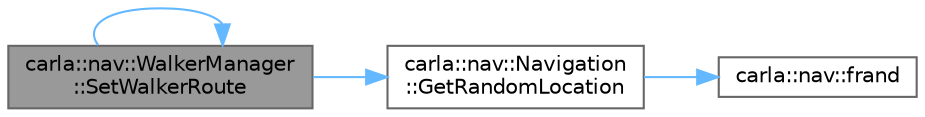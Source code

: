 digraph "carla::nav::WalkerManager::SetWalkerRoute"
{
 // INTERACTIVE_SVG=YES
 // LATEX_PDF_SIZE
  bgcolor="transparent";
  edge [fontname=Helvetica,fontsize=10,labelfontname=Helvetica,labelfontsize=10];
  node [fontname=Helvetica,fontsize=10,shape=box,height=0.2,width=0.4];
  rankdir="LR";
  Node1 [id="Node000001",label="carla::nav::WalkerManager\l::SetWalkerRoute",height=0.2,width=0.4,color="gray40", fillcolor="grey60", style="filled", fontcolor="black",tooltip="set a new route from its current position"];
  Node1 -> Node2 [id="edge1_Node000001_Node000002",color="steelblue1",style="solid",tooltip=" "];
  Node2 [id="Node000002",label="carla::nav::Navigation\l::GetRandomLocation",height=0.2,width=0.4,color="grey40", fillcolor="white", style="filled",URL="$d9/dc2/classcarla_1_1nav_1_1Navigation.html#a8e1766ff5a14515d4ed290a2ca26f53d",tooltip="get a random location for navigation"];
  Node2 -> Node3 [id="edge2_Node000002_Node000003",color="steelblue1",style="solid",tooltip=" "];
  Node3 [id="Node000003",label="carla::nav::frand",height=0.2,width=0.4,color="grey40", fillcolor="white", style="filled",URL="$db/dcc/namespacecarla_1_1nav.html#a1653b74e450d94d2dcdb352875bfbf31",tooltip=" "];
  Node1 -> Node1 [id="edge3_Node000001_Node000001",color="steelblue1",style="solid",tooltip=" "];
}
